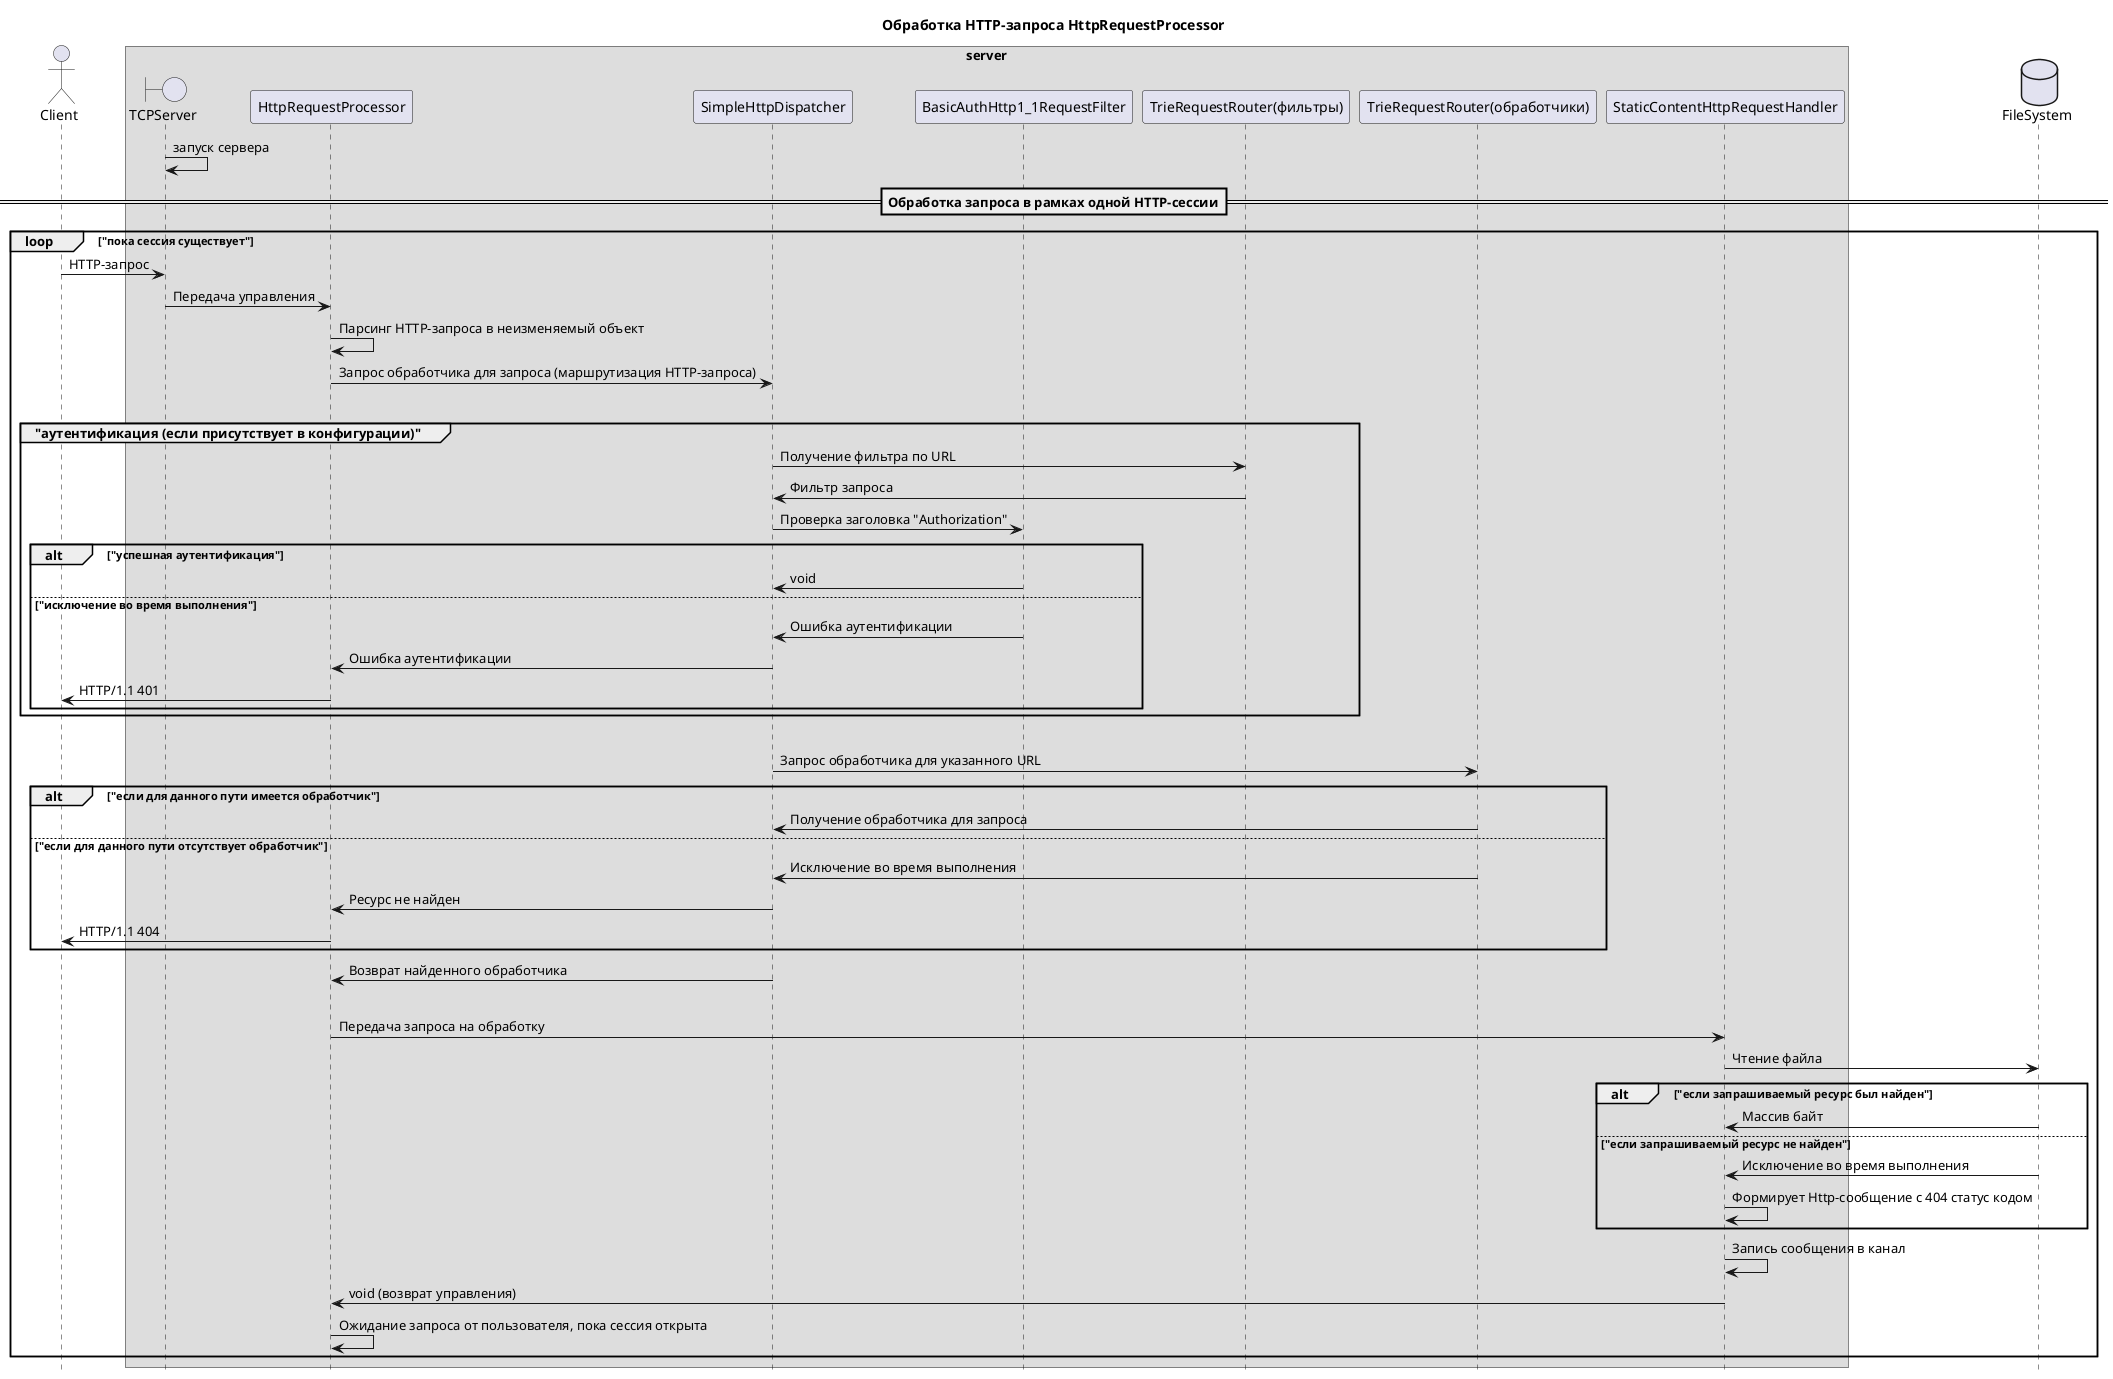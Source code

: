 @startuml
'https://plantuml.com/sequence-diagram
hide footbox

actor Client

box server
    boundary TCPServer
    participant HttpRequestProcessor
    participant SimpleHttpDispatcher
    ' если есть
    participant BasicAuthHttp1_1RequestFilter

    participant "TrieRequestRouter(фильтры)"
    participant "TrieRequestRouter(обработчики)"

    participant StaticContentHttpRequestHandler
end box
database FileSystem


title Обработка HTTP-запроса HttpRequestProcessor
TCPServer -> TCPServer : запуск сервера
==Обработка запроса в рамках одной HTTP-сессии==
loop "пока сессия существует"
    Client -> TCPServer : HTTP-запрос
    TCPServer -> HttpRequestProcessor : Передача управления
    HttpRequestProcessor -> HttpRequestProcessor : Парсинг HTTP-запроса в неизменяемый объект
    HttpRequestProcessor -> SimpleHttpDispatcher : Запрос обработчика для запроса (маршрутизация HTTP-запроса)
    |||
    group "аутентификация (если присутствует в конфигурации)"
        SimpleHttpDispatcher -> "TrieRequestRouter(фильтры)" : Получение фильтра по URL
        SimpleHttpDispatcher <- "TrieRequestRouter(фильтры)" : Фильтр запроса
        SimpleHttpDispatcher -> BasicAuthHttp1_1RequestFilter : Проверка заголовка "Authorization"

        alt "успешная аутентификация"
            SimpleHttpDispatcher <- BasicAuthHttp1_1RequestFilter : void
        else "исключение во время выполнения"
            SimpleHttpDispatcher <- BasicAuthHttp1_1RequestFilter : Ошибка аутентификации
            HttpRequestProcessor <- SimpleHttpDispatcher : Ошибка аутентификации
            Client <- HttpRequestProcessor : HTTP/1.1 401
        end
    end group
    |||
    SimpleHttpDispatcher -> "TrieRequestRouter(обработчики)" : Запрос обработчика для указанного URL
    alt "если для данного пути имеется обработчик"
        SimpleHttpDispatcher <- "TrieRequestRouter(обработчики)" : Получение обработчика для запроса
    else "если для данного пути отсутствует обработчик"
        SimpleHttpDispatcher <- "TrieRequestRouter(обработчики)" : Исключение во время выполнения
        HttpRequestProcessor <- SimpleHttpDispatcher : Ресурс не найден
        Client <- HttpRequestProcessor : HTTP/1.1 404
    end
    HttpRequestProcessor <- SimpleHttpDispatcher : Возврат найденного обработчика
    |||
    HttpRequestProcessor -> StaticContentHttpRequestHandler : Передача запроса на обработку
    StaticContentHttpRequestHandler -> FileSystem : Чтение файла
    alt "если запрашиваемый ресурс был найден"
        StaticContentHttpRequestHandler <- FileSystem : Массив байт
    else "если запрашиваемый ресурс не найден"
        StaticContentHttpRequestHandler <- FileSystem : Исключение во время выполнения
        StaticContentHttpRequestHandler -> StaticContentHttpRequestHandler : Формирует Http-сообщение с 404 статус кодом
    end
    StaticContentHttpRequestHandler -> StaticContentHttpRequestHandler : Запись сообщения в канал
    HttpRequestProcessor <- StaticContentHttpRequestHandler : void (возврат управления)
    HttpRequestProcessor -> HttpRequestProcessor : Ожидание запроса от пользователя, пока сессия открыта
end
@enduml